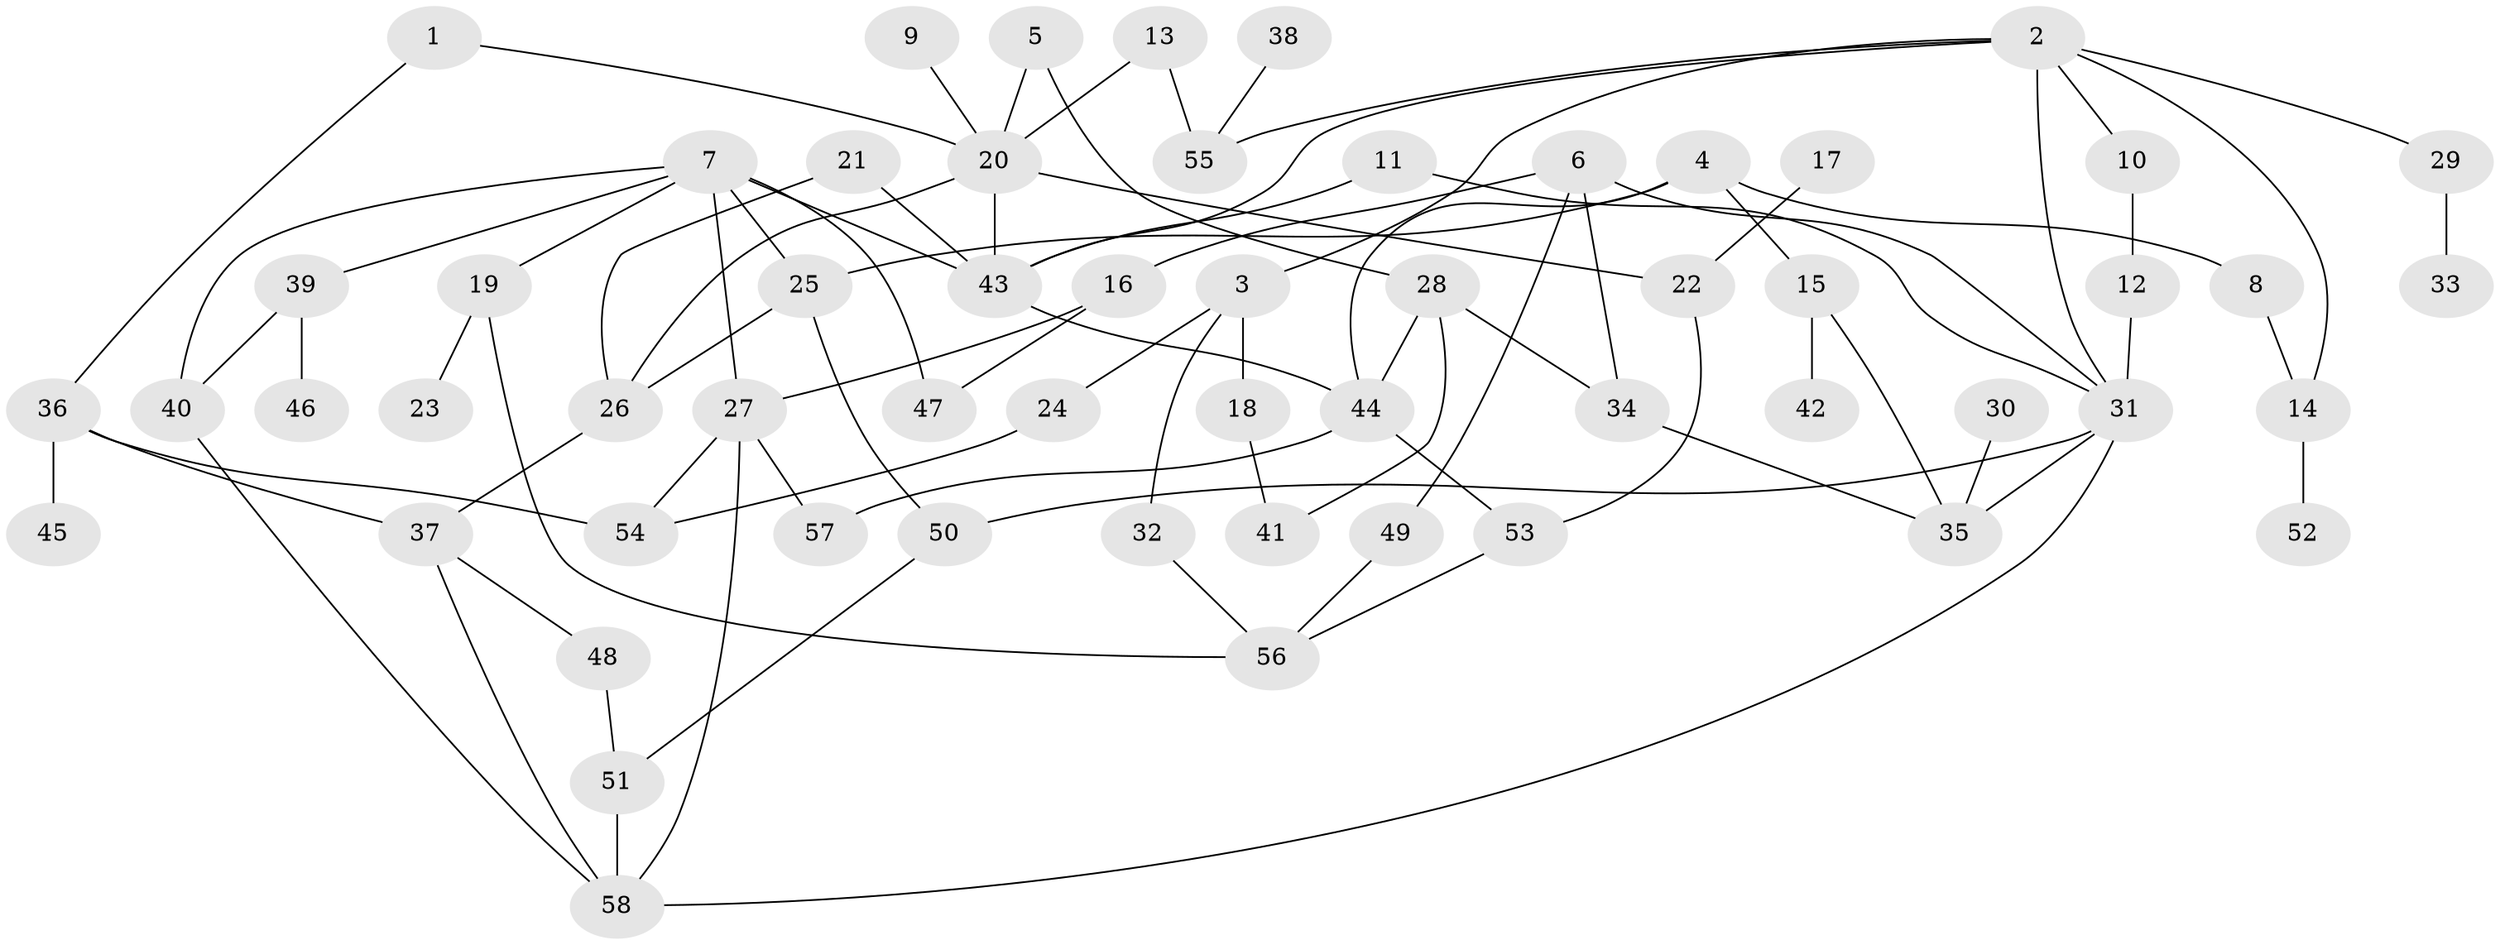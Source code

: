 // original degree distribution, {8: 0.017391304347826087, 2: 0.3826086956521739, 6: 0.017391304347826087, 4: 0.09565217391304348, 3: 0.14782608695652175, 5: 0.06956521739130435, 7: 0.008695652173913044, 1: 0.2608695652173913}
// Generated by graph-tools (version 1.1) at 2025/01/03/09/25 03:01:07]
// undirected, 58 vertices, 86 edges
graph export_dot {
graph [start="1"]
  node [color=gray90,style=filled];
  1;
  2;
  3;
  4;
  5;
  6;
  7;
  8;
  9;
  10;
  11;
  12;
  13;
  14;
  15;
  16;
  17;
  18;
  19;
  20;
  21;
  22;
  23;
  24;
  25;
  26;
  27;
  28;
  29;
  30;
  31;
  32;
  33;
  34;
  35;
  36;
  37;
  38;
  39;
  40;
  41;
  42;
  43;
  44;
  45;
  46;
  47;
  48;
  49;
  50;
  51;
  52;
  53;
  54;
  55;
  56;
  57;
  58;
  1 -- 20 [weight=1.0];
  1 -- 36 [weight=1.0];
  2 -- 3 [weight=1.0];
  2 -- 10 [weight=1.0];
  2 -- 14 [weight=1.0];
  2 -- 29 [weight=1.0];
  2 -- 31 [weight=1.0];
  2 -- 43 [weight=1.0];
  2 -- 55 [weight=1.0];
  3 -- 18 [weight=2.0];
  3 -- 24 [weight=1.0];
  3 -- 32 [weight=1.0];
  4 -- 8 [weight=1.0];
  4 -- 15 [weight=1.0];
  4 -- 25 [weight=1.0];
  4 -- 44 [weight=1.0];
  5 -- 20 [weight=1.0];
  5 -- 28 [weight=1.0];
  6 -- 16 [weight=1.0];
  6 -- 31 [weight=1.0];
  6 -- 34 [weight=1.0];
  6 -- 49 [weight=1.0];
  7 -- 19 [weight=1.0];
  7 -- 25 [weight=1.0];
  7 -- 27 [weight=1.0];
  7 -- 39 [weight=1.0];
  7 -- 40 [weight=1.0];
  7 -- 43 [weight=1.0];
  7 -- 47 [weight=1.0];
  8 -- 14 [weight=1.0];
  9 -- 20 [weight=1.0];
  10 -- 12 [weight=1.0];
  11 -- 31 [weight=1.0];
  11 -- 43 [weight=1.0];
  12 -- 31 [weight=1.0];
  13 -- 20 [weight=1.0];
  13 -- 55 [weight=1.0];
  14 -- 52 [weight=1.0];
  15 -- 35 [weight=1.0];
  15 -- 42 [weight=1.0];
  16 -- 27 [weight=1.0];
  16 -- 47 [weight=1.0];
  17 -- 22 [weight=1.0];
  18 -- 41 [weight=1.0];
  19 -- 23 [weight=1.0];
  19 -- 56 [weight=1.0];
  20 -- 22 [weight=1.0];
  20 -- 26 [weight=1.0];
  20 -- 43 [weight=1.0];
  21 -- 26 [weight=1.0];
  21 -- 43 [weight=1.0];
  22 -- 53 [weight=1.0];
  24 -- 54 [weight=1.0];
  25 -- 26 [weight=1.0];
  25 -- 50 [weight=1.0];
  26 -- 37 [weight=1.0];
  27 -- 54 [weight=1.0];
  27 -- 57 [weight=1.0];
  27 -- 58 [weight=1.0];
  28 -- 34 [weight=1.0];
  28 -- 41 [weight=1.0];
  28 -- 44 [weight=1.0];
  29 -- 33 [weight=1.0];
  30 -- 35 [weight=1.0];
  31 -- 35 [weight=1.0];
  31 -- 50 [weight=1.0];
  31 -- 58 [weight=1.0];
  32 -- 56 [weight=1.0];
  34 -- 35 [weight=1.0];
  36 -- 37 [weight=1.0];
  36 -- 45 [weight=1.0];
  36 -- 54 [weight=1.0];
  37 -- 48 [weight=1.0];
  37 -- 58 [weight=1.0];
  38 -- 55 [weight=1.0];
  39 -- 40 [weight=1.0];
  39 -- 46 [weight=1.0];
  40 -- 58 [weight=1.0];
  43 -- 44 [weight=1.0];
  44 -- 53 [weight=1.0];
  44 -- 57 [weight=1.0];
  48 -- 51 [weight=1.0];
  49 -- 56 [weight=1.0];
  50 -- 51 [weight=1.0];
  51 -- 58 [weight=1.0];
  53 -- 56 [weight=1.0];
}
